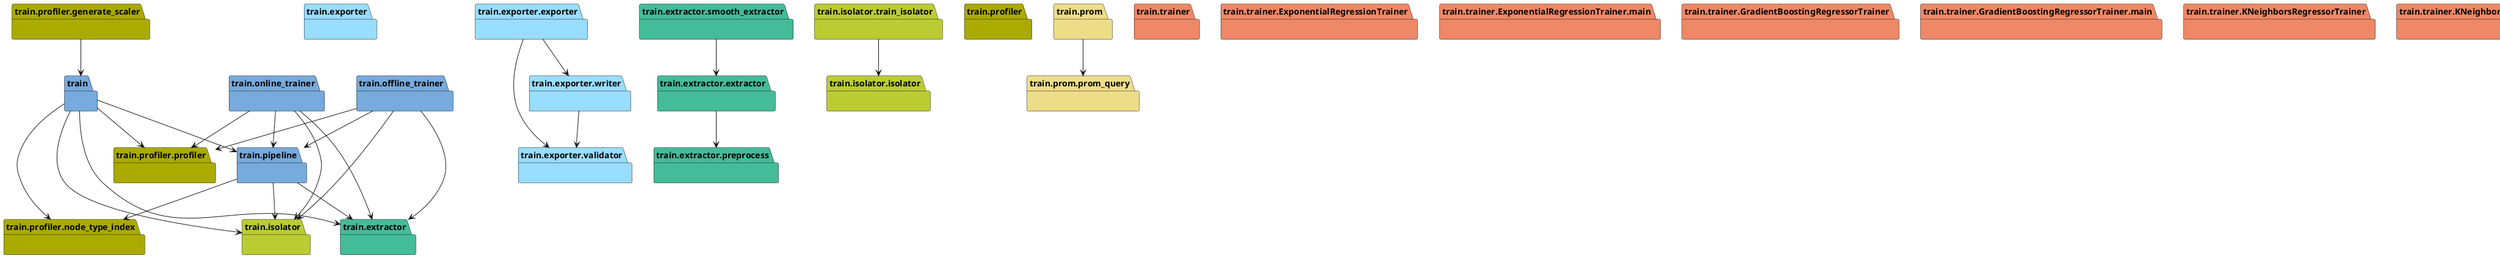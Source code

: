 @startuml packages
set namespaceSeparator none
package "train" as train #77AADD {
}
package "train.exporter" as train.exporter #99DDFF {
}
package "train.exporter.exporter" as train.exporter.exporter #99DDFF {
}
package "train.exporter.validator" as train.exporter.validator #99DDFF {
}
package "train.exporter.writer" as train.exporter.writer #99DDFF {
}
package "train.extractor" as train.extractor #44BB99 {
}
package "train.extractor.extractor" as train.extractor.extractor #44BB99 {
}
package "train.extractor.preprocess" as train.extractor.preprocess #44BB99 {
}
package "train.extractor.smooth_extractor" as train.extractor.smooth_extractor #44BB99 {
}
package "train.isolator" as train.isolator #BBCC33 {
}
package "train.isolator.isolator" as train.isolator.isolator #BBCC33 {
}
package "train.isolator.train_isolator" as train.isolator.train_isolator #BBCC33 {
}
package "train.offline_trainer" as train.offline_trainer #77AADD {
}
package "train.online_trainer" as train.online_trainer #77AADD {
}
package "train.pipeline" as train.pipeline #77AADD {
}
package "train.profiler" as train.profiler #AAAA00 {
}
package "train.profiler.generate_scaler" as train.profiler.generate_scaler #AAAA00 {
}
package "train.profiler.node_type_index" as train.profiler.node_type_index #AAAA00 {
}
package "train.profiler.profiler" as train.profiler.profiler #AAAA00 {
}
package "train.prom" as train.prom #EEDD88 {
}
package "train.prom.prom_query" as train.prom.prom_query #EEDD88 {
}
package "train.trainer" as train.trainer #EE8866 {
}
package "train.trainer.ExponentialRegressionTrainer" as train.trainer.ExponentialRegressionTrainer #EE8866 {
}
package "train.trainer.ExponentialRegressionTrainer.main" as train.trainer.ExponentialRegressionTrainer.main #EE8866 {
}
package "train.trainer.GradientBoostingRegressorTrainer" as train.trainer.GradientBoostingRegressorTrainer #EE8866 {
}
package "train.trainer.GradientBoostingRegressorTrainer.main" as train.trainer.GradientBoostingRegressorTrainer.main #EE8866 {
}
package "train.trainer.KNeighborsRegressorTrainer" as train.trainer.KNeighborsRegressorTrainer #EE8866 {
}
package "train.trainer.KNeighborsRegressorTrainer.main" as train.trainer.KNeighborsRegressorTrainer.main #EE8866 {
}
package "train.trainer.LinearRegressionTrainer" as train.trainer.LinearRegressionTrainer #EE8866 {
}
package "train.trainer.LinearRegressionTrainer.main" as train.trainer.LinearRegressionTrainer.main #EE8866 {
}
package "train.trainer.LogarithmicRegressionTrainer" as train.trainer.LogarithmicRegressionTrainer #EE8866 {
}
package "train.trainer.LogarithmicRegressionTrainer.main" as train.trainer.LogarithmicRegressionTrainer.main #EE8866 {
}
package "train.trainer.LogisticRegressionTrainer" as train.trainer.LogisticRegressionTrainer #EE8866 {
}
package "train.trainer.LogisticRegressionTrainer.main" as train.trainer.LogisticRegressionTrainer.main #EE8866 {
}
package "train.trainer.PolynomialRegressionTrainer" as train.trainer.PolynomialRegressionTrainer #EE8866 {
}
package "train.trainer.PolynomialRegressionTrainer.main" as train.trainer.PolynomialRegressionTrainer.main #EE8866 {
}
package "train.trainer.SGDRegressorTrainer" as train.trainer.SGDRegressorTrainer #EE8866 {
}
package "train.trainer.SGDRegressorTrainer.main" as train.trainer.SGDRegressorTrainer.main #EE8866 {
}
package "train.trainer.SVRRegressorTrainer" as train.trainer.SVRRegressorTrainer #EE8866 {
}
package "train.trainer.SVRRegressorTrainer.main" as train.trainer.SVRRegressorTrainer.main #EE8866 {
}
package "train.trainer.XGBoostTrainer" as train.trainer.XGBoostTrainer #EE8866 {
}
package "train.trainer.XGBoostTrainer.main" as train.trainer.XGBoostTrainer.main #EE8866 {
}
package "train.trainer.XgboostFitTrainer" as train.trainer.XgboostFitTrainer #EE8866 {
}
package "train.trainer.XgboostFitTrainer.main" as train.trainer.XgboostFitTrainer.main #EE8866 {
}
package "train.trainer.curvefit" as train.trainer.curvefit #EE8866 {
}
package "train.trainer.scikit" as train.trainer.scikit #EE8866 {
}
package "train.trainer.xgboost_interface" as train.trainer.xgboost_interface #EE8866 {
}
train --> train.extractor
train --> train.isolator
train --> train.pipeline
train --> train.profiler.node_type_index
train --> train.profiler.profiler
train.exporter.exporter --> train.exporter.validator
train.exporter.exporter --> train.exporter.writer
train.exporter.writer --> train.exporter.validator
train.extractor.extractor --> train.extractor.preprocess
train.extractor.smooth_extractor --> train.extractor.extractor
train.isolator.train_isolator --> train.isolator.isolator
train.offline_trainer --> train.extractor
train.offline_trainer --> train.isolator
train.offline_trainer --> train.pipeline
train.offline_trainer --> train.profiler.profiler
train.online_trainer --> train.extractor
train.online_trainer --> train.isolator
train.online_trainer --> train.pipeline
train.online_trainer --> train.profiler.profiler
train.pipeline --> train.extractor
train.pipeline --> train.isolator
train.pipeline --> train.profiler.node_type_index
train.profiler.generate_scaler --> train
train.prom --> train.prom.prom_query
train.trainer.XgboostFitTrainer.main --> train.trainer.xgboost_interface
@enduml
